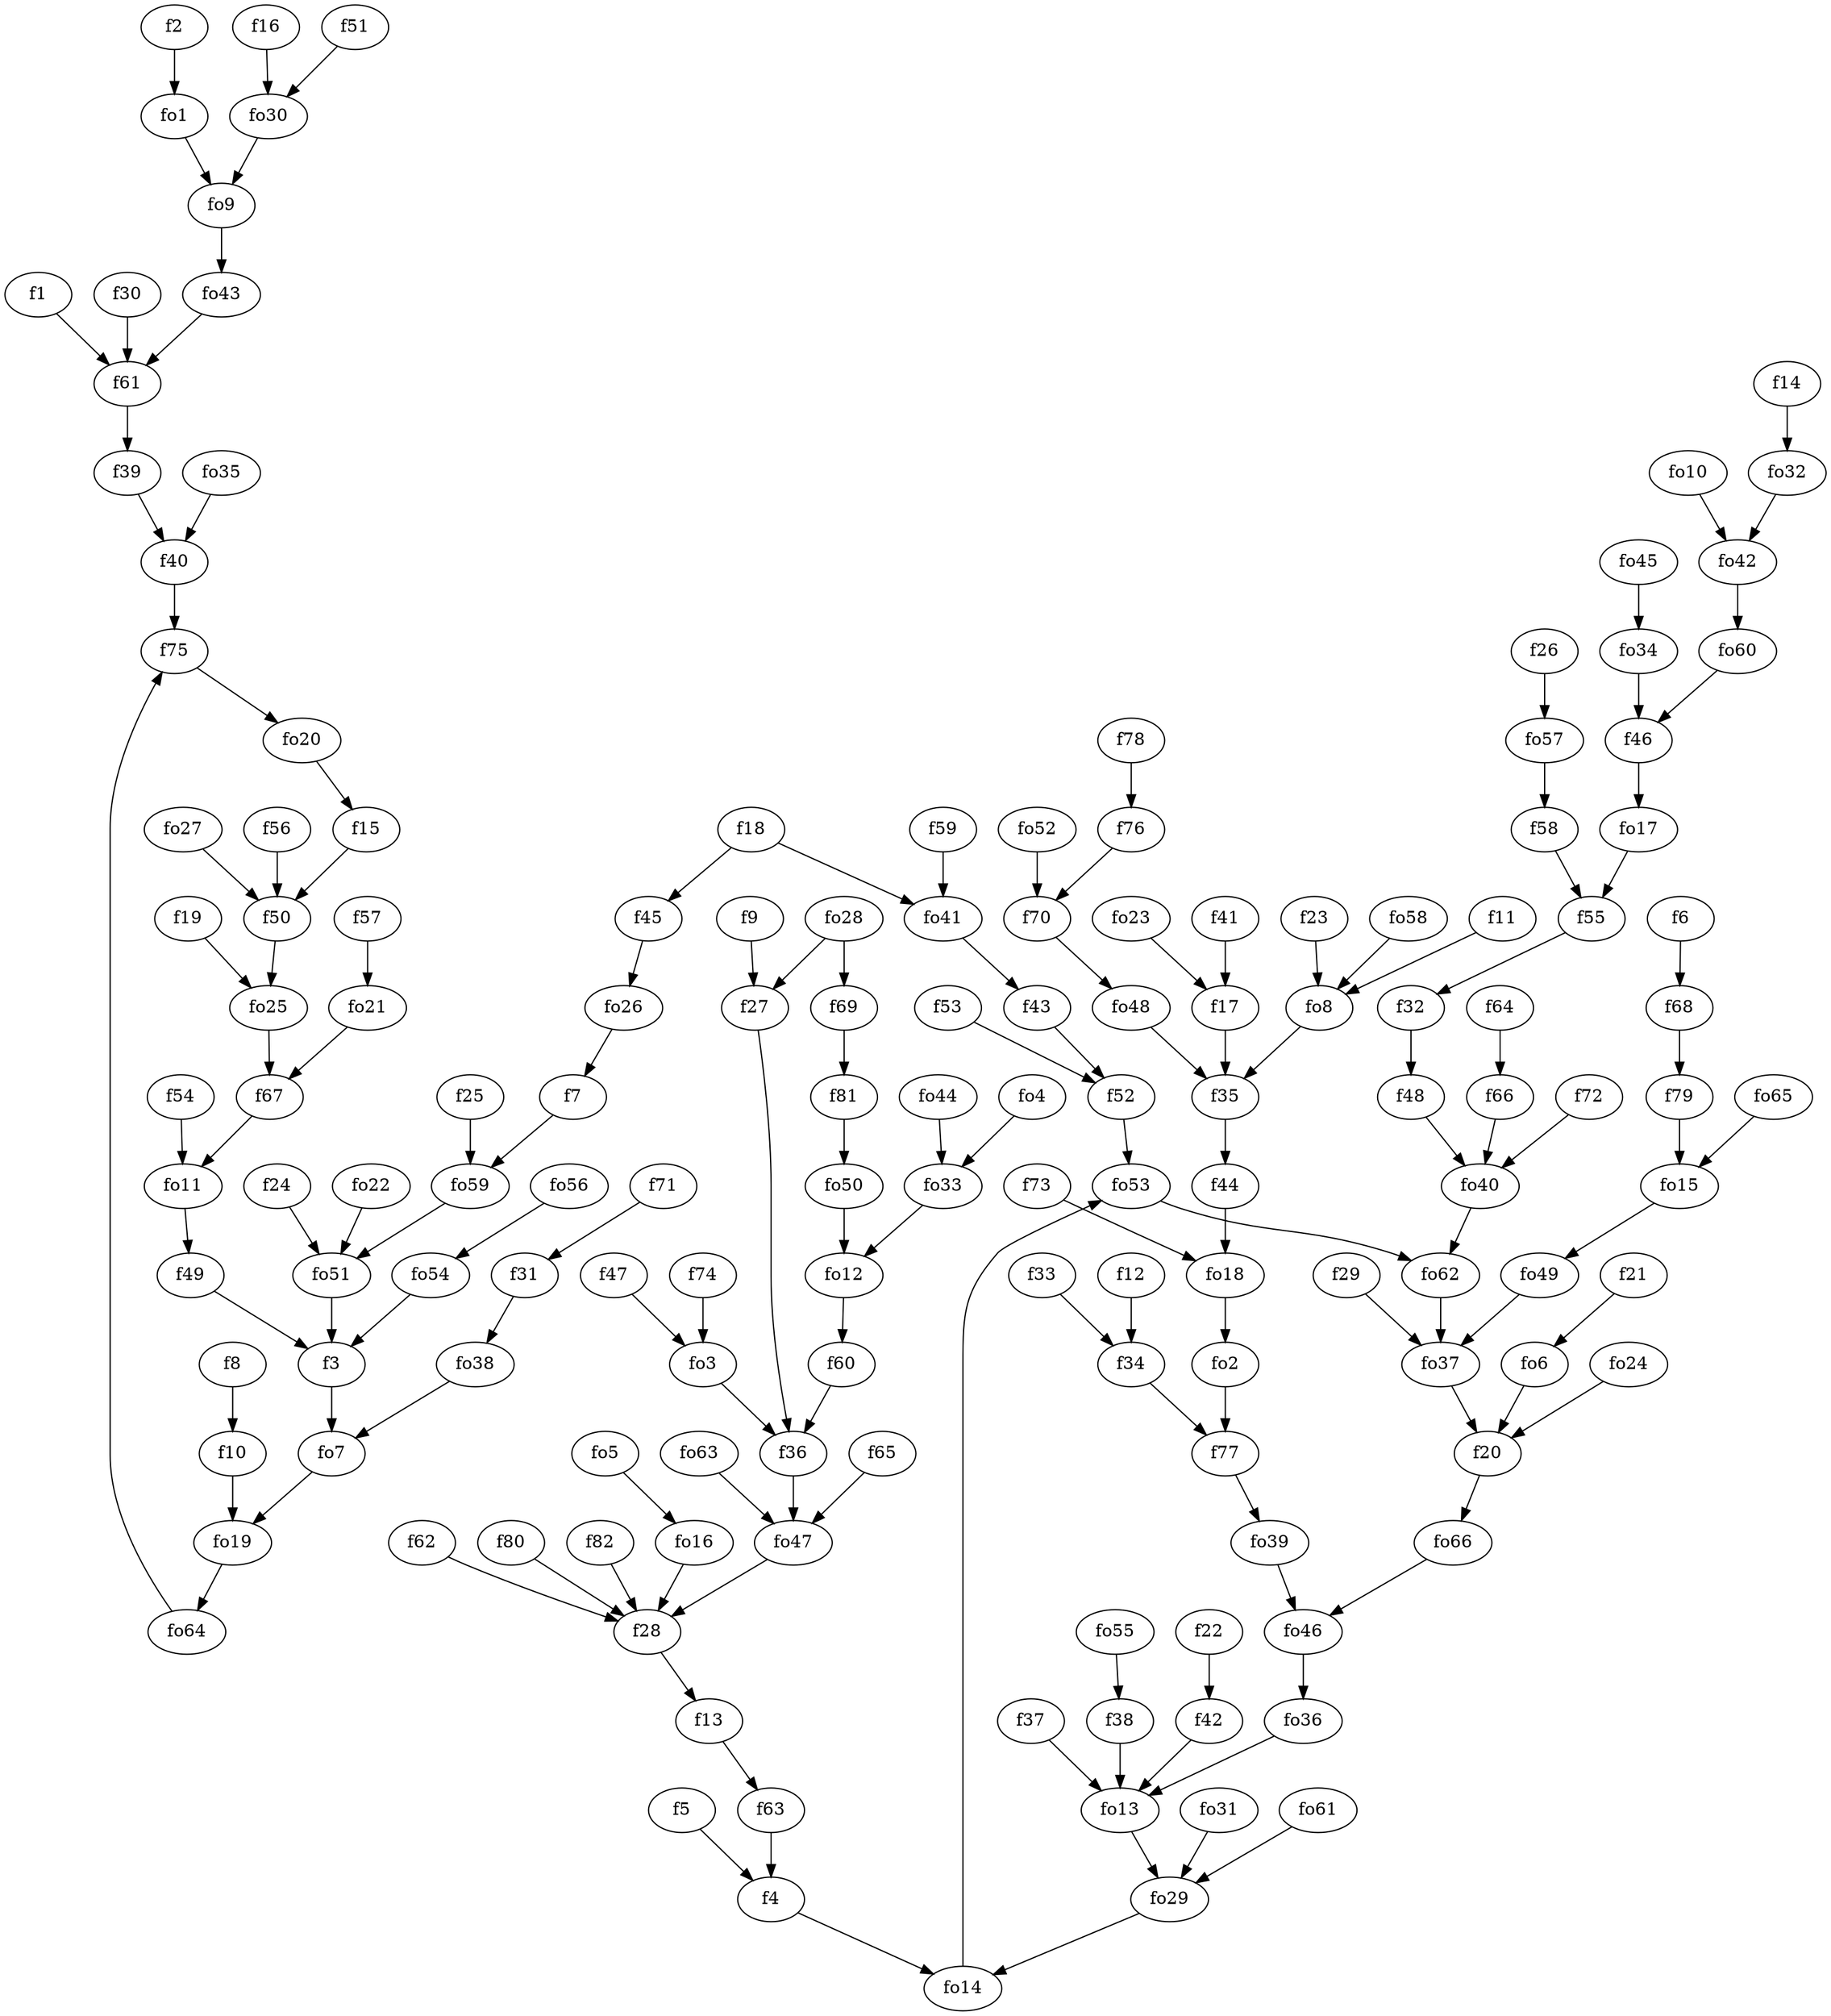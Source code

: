 strict digraph  {
f1;
f2;
f3;
f4;
f5;
f6;
f7;
f8;
f9;
f10;
f11;
f12;
f13;
f14;
f15;
f16;
f17;
f18;
f19;
f20;
f21;
f22;
f23;
f24;
f25;
f26;
f27;
f28;
f29;
f30;
f31;
f32;
f33;
f34;
f35;
f36;
f37;
f38;
f39;
f40;
f41;
f42;
f43;
f44;
f45;
f46;
f47;
f48;
f49;
f50;
f51;
f52;
f53;
f54;
f55;
f56;
f57;
f58;
f59;
f60;
f61;
f62;
f63;
f64;
f65;
f66;
f67;
f68;
f69;
f70;
f71;
f72;
f73;
f74;
f75;
f76;
f77;
f78;
f79;
f80;
f81;
f82;
fo1;
fo2;
fo3;
fo4;
fo5;
fo6;
fo7;
fo8;
fo9;
fo10;
fo11;
fo12;
fo13;
fo14;
fo15;
fo16;
fo17;
fo18;
fo19;
fo20;
fo21;
fo22;
fo23;
fo24;
fo25;
fo26;
fo27;
fo28;
fo29;
fo30;
fo31;
fo32;
fo33;
fo34;
fo35;
fo36;
fo37;
fo38;
fo39;
fo40;
fo41;
fo42;
fo43;
fo44;
fo45;
fo46;
fo47;
fo48;
fo49;
fo50;
fo51;
fo52;
fo53;
fo54;
fo55;
fo56;
fo57;
fo58;
fo59;
fo60;
fo61;
fo62;
fo63;
fo64;
fo65;
fo66;
f1 -> f61  [weight=2];
f2 -> fo1  [weight=2];
f3 -> fo7  [weight=2];
f4 -> fo14  [weight=2];
f5 -> f4  [weight=2];
f6 -> f68  [weight=2];
f7 -> fo59  [weight=2];
f8 -> f10  [weight=2];
f9 -> f27  [weight=2];
f10 -> fo19  [weight=2];
f11 -> fo8  [weight=2];
f12 -> f34  [weight=2];
f13 -> f63  [weight=2];
f14 -> fo32  [weight=2];
f15 -> f50  [weight=2];
f16 -> fo30  [weight=2];
f17 -> f35  [weight=2];
f18 -> f45  [weight=2];
f18 -> fo41  [weight=2];
f19 -> fo25  [weight=2];
f20 -> fo66  [weight=2];
f21 -> fo6  [weight=2];
f22 -> f42  [weight=2];
f23 -> fo8  [weight=2];
f24 -> fo51  [weight=2];
f25 -> fo59  [weight=2];
f26 -> fo57  [weight=2];
f27 -> f36  [weight=2];
f28 -> f13  [weight=2];
f29 -> fo37  [weight=2];
f30 -> f61  [weight=2];
f31 -> fo38  [weight=2];
f32 -> f48  [weight=2];
f33 -> f34  [weight=2];
f34 -> f77  [weight=2];
f35 -> f44  [weight=2];
f36 -> fo47  [weight=2];
f37 -> fo13  [weight=2];
f38 -> fo13  [weight=2];
f39 -> f40  [weight=2];
f40 -> f75  [weight=2];
f41 -> f17  [weight=2];
f42 -> fo13  [weight=2];
f43 -> f52  [weight=2];
f44 -> fo18  [weight=2];
f45 -> fo26  [weight=2];
f46 -> fo17  [weight=2];
f47 -> fo3  [weight=2];
f48 -> fo40  [weight=2];
f49 -> f3  [weight=2];
f50 -> fo25  [weight=2];
f51 -> fo30  [weight=2];
f52 -> fo53  [weight=2];
f53 -> f52  [weight=2];
f54 -> fo11  [weight=2];
f55 -> f32  [weight=2];
f56 -> f50  [weight=2];
f57 -> fo21  [weight=2];
f58 -> f55  [weight=2];
f59 -> fo41  [weight=2];
f60 -> f36  [weight=2];
f61 -> f39  [weight=2];
f62 -> f28  [weight=2];
f63 -> f4  [weight=2];
f64 -> f66  [weight=2];
f65 -> fo47  [weight=2];
f66 -> fo40  [weight=2];
f67 -> fo11  [weight=2];
f68 -> f79  [weight=2];
f69 -> f81  [weight=2];
f70 -> fo48  [weight=2];
f71 -> f31  [weight=2];
f72 -> fo40  [weight=2];
f73 -> fo18  [weight=2];
f74 -> fo3  [weight=2];
f75 -> fo20  [weight=2];
f76 -> f70  [weight=2];
f77 -> fo39  [weight=2];
f78 -> f76  [weight=2];
f79 -> fo15  [weight=2];
f80 -> f28  [weight=2];
f81 -> fo50  [weight=2];
f82 -> f28  [weight=2];
fo1 -> fo9  [weight=2];
fo2 -> f77  [weight=2];
fo3 -> f36  [weight=2];
fo4 -> fo33  [weight=2];
fo5 -> fo16  [weight=2];
fo6 -> f20  [weight=2];
fo7 -> fo19  [weight=2];
fo8 -> f35  [weight=2];
fo9 -> fo43  [weight=2];
fo10 -> fo42  [weight=2];
fo11 -> f49  [weight=2];
fo12 -> f60  [weight=2];
fo13 -> fo29  [weight=2];
fo14 -> fo53  [weight=2];
fo15 -> fo49  [weight=2];
fo16 -> f28  [weight=2];
fo17 -> f55  [weight=2];
fo18 -> fo2  [weight=2];
fo19 -> fo64  [weight=2];
fo20 -> f15  [weight=2];
fo21 -> f67  [weight=2];
fo22 -> fo51  [weight=2];
fo23 -> f17  [weight=2];
fo24 -> f20  [weight=2];
fo25 -> f67  [weight=2];
fo26 -> f7  [weight=2];
fo27 -> f50  [weight=2];
fo28 -> f27  [weight=2];
fo28 -> f69  [weight=2];
fo29 -> fo14  [weight=2];
fo30 -> fo9  [weight=2];
fo31 -> fo29  [weight=2];
fo32 -> fo42  [weight=2];
fo33 -> fo12  [weight=2];
fo34 -> f46  [weight=2];
fo35 -> f40  [weight=2];
fo36 -> fo13  [weight=2];
fo37 -> f20  [weight=2];
fo38 -> fo7  [weight=2];
fo39 -> fo46  [weight=2];
fo40 -> fo62  [weight=2];
fo41 -> f43  [weight=2];
fo42 -> fo60  [weight=2];
fo43 -> f61  [weight=2];
fo44 -> fo33  [weight=2];
fo45 -> fo34  [weight=2];
fo46 -> fo36  [weight=2];
fo47 -> f28  [weight=2];
fo48 -> f35  [weight=2];
fo49 -> fo37  [weight=2];
fo50 -> fo12  [weight=2];
fo51 -> f3  [weight=2];
fo52 -> f70  [weight=2];
fo53 -> fo62  [weight=2];
fo54 -> f3  [weight=2];
fo55 -> f38  [weight=2];
fo56 -> fo54  [weight=2];
fo57 -> f58  [weight=2];
fo58 -> fo8  [weight=2];
fo59 -> fo51  [weight=2];
fo60 -> f46  [weight=2];
fo61 -> fo29  [weight=2];
fo62 -> fo37  [weight=2];
fo63 -> fo47  [weight=2];
fo64 -> f75  [weight=2];
fo65 -> fo15  [weight=2];
fo66 -> fo46  [weight=2];
}
